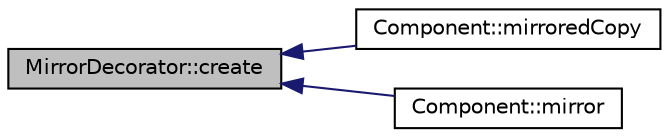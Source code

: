 digraph "MirrorDecorator::create"
{
  edge [fontname="Helvetica",fontsize="10",labelfontname="Helvetica",labelfontsize="10"];
  node [fontname="Helvetica",fontsize="10",shape=record];
  rankdir="LR";
  Node1 [label="MirrorDecorator::create",height=0.2,width=0.4,color="black", fillcolor="grey75", style="filled" fontcolor="black"];
  Node1 -> Node2 [dir="back",color="midnightblue",fontsize="10",style="solid",fontname="Helvetica"];
  Node2 [label="Component::mirroredCopy",height=0.2,width=0.4,color="black", fillcolor="white", style="filled",URL="$classComponent.html#a1abb3d3715c1d355bb9fc6956173e23b",tooltip="Mirror the component."];
  Node1 -> Node3 [dir="back",color="midnightblue",fontsize="10",style="solid",fontname="Helvetica"];
  Node3 [label="Component::mirror",height=0.2,width=0.4,color="black", fillcolor="white", style="filled",URL="$classComponent.html#a12fc1771122cebeb04603a1e9029fe19",tooltip="Mirror the component."];
}
